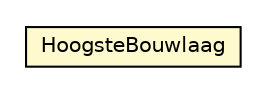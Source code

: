 #!/usr/local/bin/dot
#
# Class diagram 
# Generated by UMLGraph version R5_6-24-gf6e263 (http://www.umlgraph.org/)
#

digraph G {
	edge [fontname="Helvetica",fontsize=10,labelfontname="Helvetica",labelfontsize=10];
	node [fontname="Helvetica",fontsize=10,shape=plaintext];
	nodesep=0.25;
	ranksep=0.5;
	// nl.egem.stuf.sector.bg._0204.VBOFund.HoogsteBouwlaag
	c219673 [label=<<table title="nl.egem.stuf.sector.bg._0204.VBOFund.HoogsteBouwlaag" border="0" cellborder="1" cellspacing="0" cellpadding="2" port="p" bgcolor="lemonChiffon" href="./VBOFund.HoogsteBouwlaag.html">
		<tr><td><table border="0" cellspacing="0" cellpadding="1">
<tr><td align="center" balign="center"> HoogsteBouwlaag </td></tr>
		</table></td></tr>
		</table>>, URL="./VBOFund.HoogsteBouwlaag.html", fontname="Helvetica", fontcolor="black", fontsize=10.0];
}

